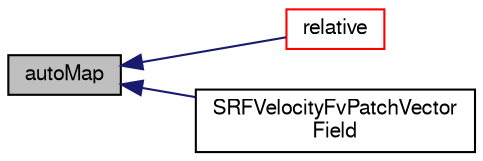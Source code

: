 digraph "autoMap"
{
  bgcolor="transparent";
  edge [fontname="FreeSans",fontsize="10",labelfontname="FreeSans",labelfontsize="10"];
  node [fontname="FreeSans",fontsize="10",shape=record];
  rankdir="LR";
  Node52 [label="autoMap",height=0.2,width=0.4,color="black", fillcolor="grey75", style="filled", fontcolor="black"];
  Node52 -> Node53 [dir="back",color="midnightblue",fontsize="10",style="solid",fontname="FreeSans"];
  Node53 [label="relative",height=0.2,width=0.4,color="red",URL="$a21954.html#a3ca178cbb82f7e1d6716e5b19df71e37",tooltip="Return const access to the relative flag. "];
  Node52 -> Node55 [dir="back",color="midnightblue",fontsize="10",style="solid",fontname="FreeSans"];
  Node55 [label="SRFVelocityFvPatchVector\lField",height=0.2,width=0.4,color="black",URL="$a21954.html#a268c0acd7e0c344ea26be696ac1e6d12",tooltip="Construct as copy setting internal field reference. "];
}
